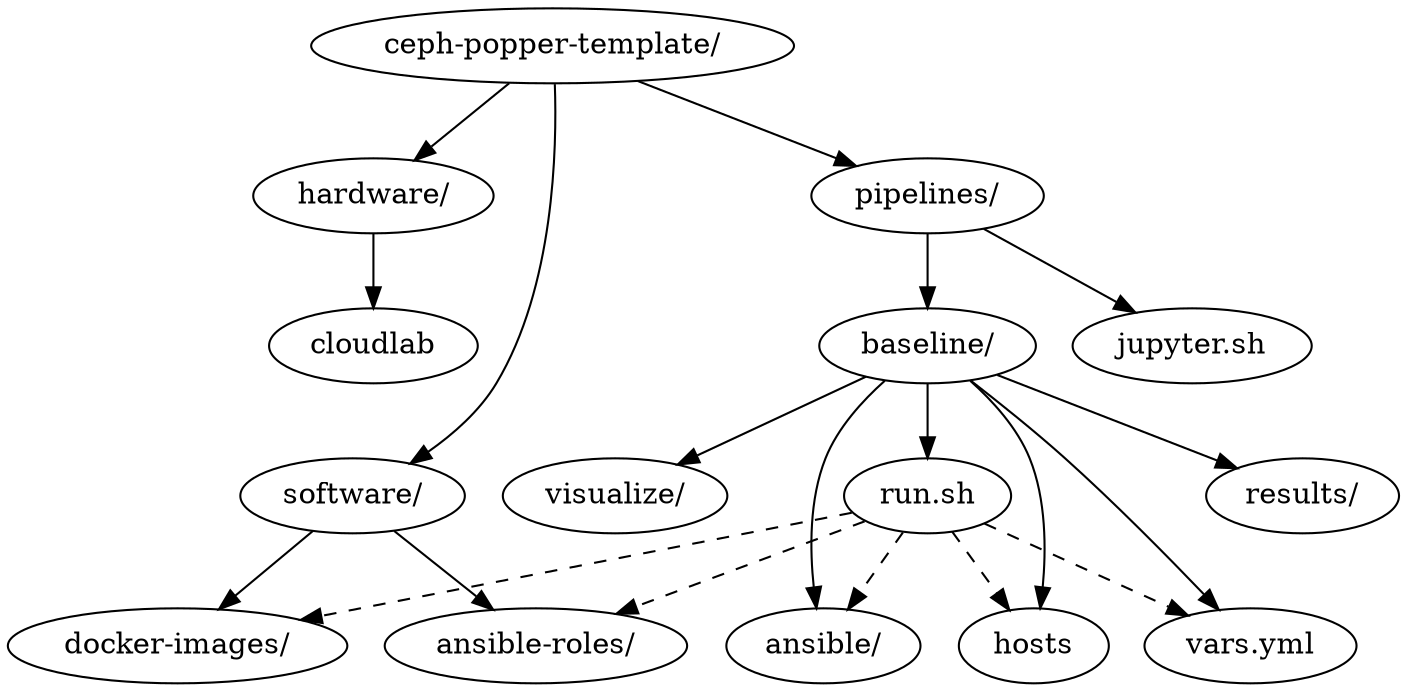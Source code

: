 digraph G {
  "ceph-popper-template/" -> "hardware/";
  "hardware/" -> "cloudlab";
  "ceph-popper-template/" -> "software/";
  "software/" -> "ansible-roles/";
  "software/" -> "docker-images/";
  "ceph-popper-template/" -> "pipelines/";
  "pipelines/" -> "baseline/";
  "pipelines/" -> "jupyter.sh";
  "baseline/" -> "ansible/";
  "baseline/" -> "results/";
  "baseline/" -> "visualize/";
  "baseline/" -> "hosts";
  "baseline/" -> "run.sh";
  "baseline/" -> "vars.yml";
  "run.sh" -> "ansible-roles/" [style="dashed"];
  "run.sh" -> "docker-images/" [style="dashed"];
  "run.sh" -> "ansible/" [style="dashed"];
  "run.sh" -> "hosts" [style="dashed"];
  "run.sh" -> "vars.yml" [style="dashed"];
}
